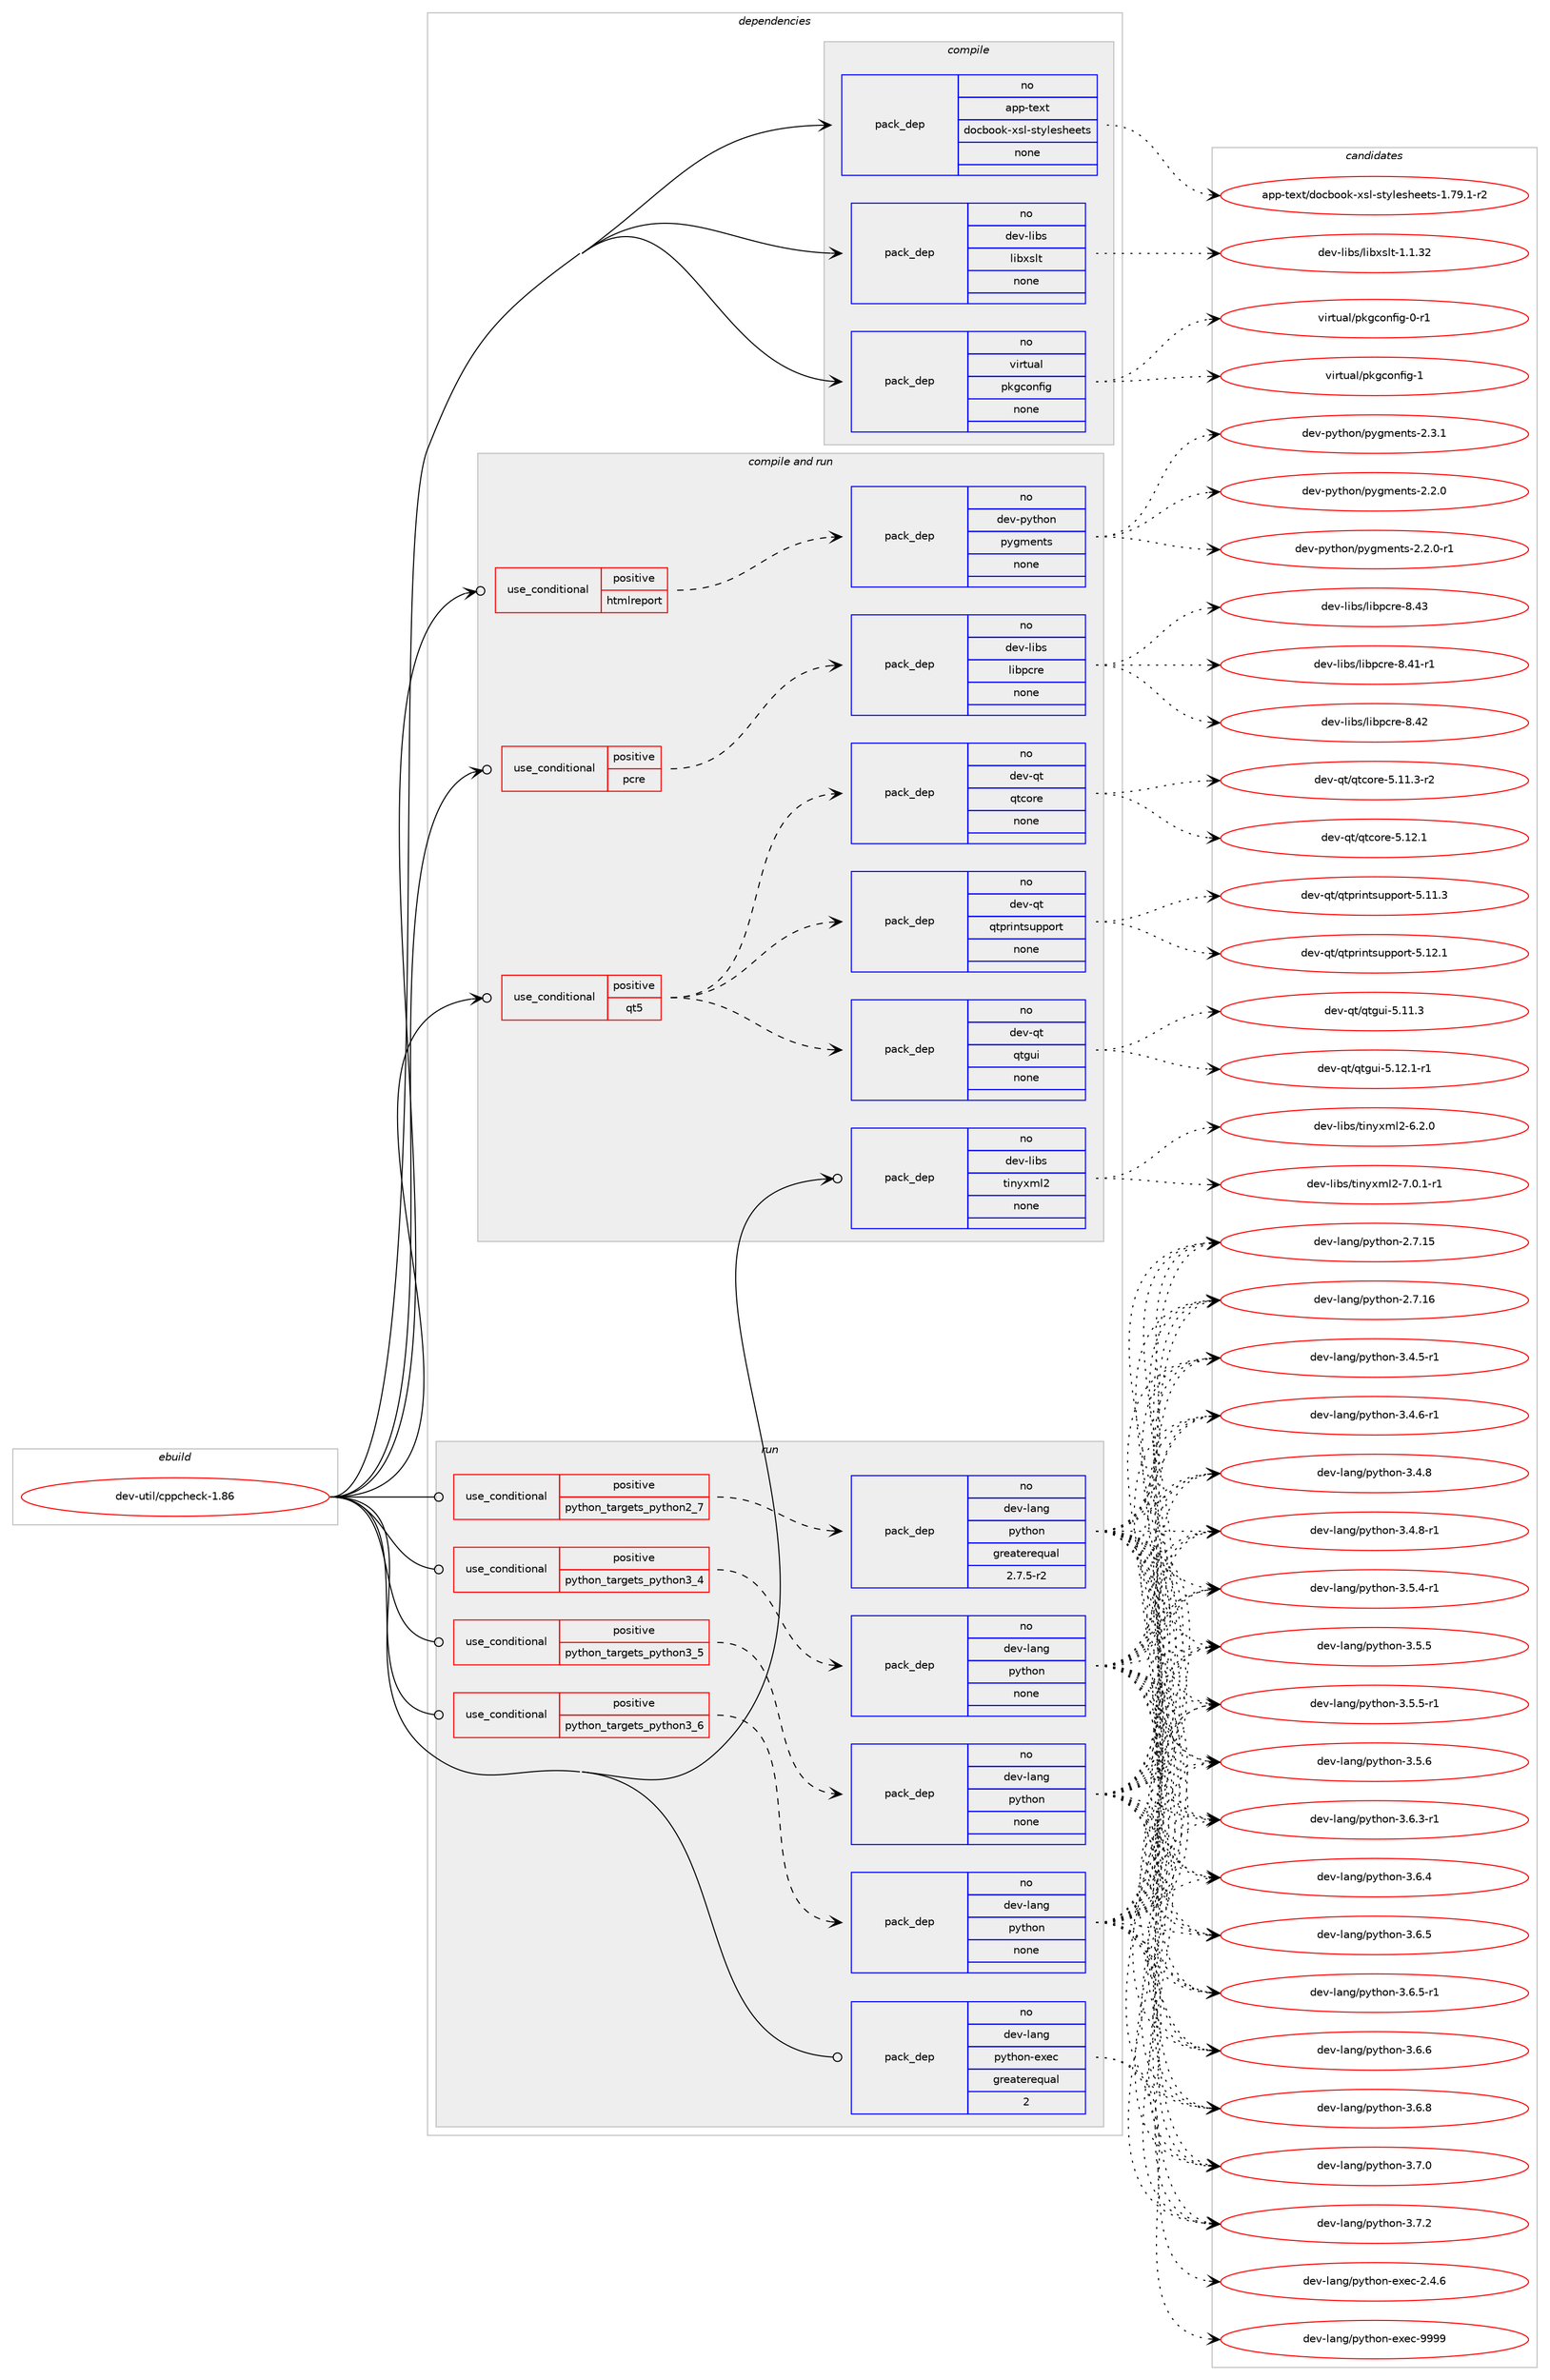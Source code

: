 digraph prolog {

# *************
# Graph options
# *************

newrank=true;
concentrate=true;
compound=true;
graph [rankdir=LR,fontname=Helvetica,fontsize=10,ranksep=1.5];#, ranksep=2.5, nodesep=0.2];
edge  [arrowhead=vee];
node  [fontname=Helvetica,fontsize=10];

# **********
# The ebuild
# **********

subgraph cluster_leftcol {
color=gray;
rank=same;
label=<<i>ebuild</i>>;
id [label="dev-util/cppcheck-1.86", color=red, width=4, href="../dev-util/cppcheck-1.86.svg"];
}

# ****************
# The dependencies
# ****************

subgraph cluster_midcol {
color=gray;
label=<<i>dependencies</i>>;
subgraph cluster_compile {
fillcolor="#eeeeee";
style=filled;
label=<<i>compile</i>>;
subgraph pack1095629 {
dependency1542816 [label=<<TABLE BORDER="0" CELLBORDER="1" CELLSPACING="0" CELLPADDING="4" WIDTH="220"><TR><TD ROWSPAN="6" CELLPADDING="30">pack_dep</TD></TR><TR><TD WIDTH="110">no</TD></TR><TR><TD>app-text</TD></TR><TR><TD>docbook-xsl-stylesheets</TD></TR><TR><TD>none</TD></TR><TR><TD></TD></TR></TABLE>>, shape=none, color=blue];
}
id:e -> dependency1542816:w [weight=20,style="solid",arrowhead="vee"];
subgraph pack1095630 {
dependency1542817 [label=<<TABLE BORDER="0" CELLBORDER="1" CELLSPACING="0" CELLPADDING="4" WIDTH="220"><TR><TD ROWSPAN="6" CELLPADDING="30">pack_dep</TD></TR><TR><TD WIDTH="110">no</TD></TR><TR><TD>dev-libs</TD></TR><TR><TD>libxslt</TD></TR><TR><TD>none</TD></TR><TR><TD></TD></TR></TABLE>>, shape=none, color=blue];
}
id:e -> dependency1542817:w [weight=20,style="solid",arrowhead="vee"];
subgraph pack1095631 {
dependency1542818 [label=<<TABLE BORDER="0" CELLBORDER="1" CELLSPACING="0" CELLPADDING="4" WIDTH="220"><TR><TD ROWSPAN="6" CELLPADDING="30">pack_dep</TD></TR><TR><TD WIDTH="110">no</TD></TR><TR><TD>virtual</TD></TR><TR><TD>pkgconfig</TD></TR><TR><TD>none</TD></TR><TR><TD></TD></TR></TABLE>>, shape=none, color=blue];
}
id:e -> dependency1542818:w [weight=20,style="solid",arrowhead="vee"];
}
subgraph cluster_compileandrun {
fillcolor="#eeeeee";
style=filled;
label=<<i>compile and run</i>>;
subgraph cond423570 {
dependency1542819 [label=<<TABLE BORDER="0" CELLBORDER="1" CELLSPACING="0" CELLPADDING="4"><TR><TD ROWSPAN="3" CELLPADDING="10">use_conditional</TD></TR><TR><TD>positive</TD></TR><TR><TD>htmlreport</TD></TR></TABLE>>, shape=none, color=red];
subgraph pack1095632 {
dependency1542820 [label=<<TABLE BORDER="0" CELLBORDER="1" CELLSPACING="0" CELLPADDING="4" WIDTH="220"><TR><TD ROWSPAN="6" CELLPADDING="30">pack_dep</TD></TR><TR><TD WIDTH="110">no</TD></TR><TR><TD>dev-python</TD></TR><TR><TD>pygments</TD></TR><TR><TD>none</TD></TR><TR><TD></TD></TR></TABLE>>, shape=none, color=blue];
}
dependency1542819:e -> dependency1542820:w [weight=20,style="dashed",arrowhead="vee"];
}
id:e -> dependency1542819:w [weight=20,style="solid",arrowhead="odotvee"];
subgraph cond423571 {
dependency1542821 [label=<<TABLE BORDER="0" CELLBORDER="1" CELLSPACING="0" CELLPADDING="4"><TR><TD ROWSPAN="3" CELLPADDING="10">use_conditional</TD></TR><TR><TD>positive</TD></TR><TR><TD>pcre</TD></TR></TABLE>>, shape=none, color=red];
subgraph pack1095633 {
dependency1542822 [label=<<TABLE BORDER="0" CELLBORDER="1" CELLSPACING="0" CELLPADDING="4" WIDTH="220"><TR><TD ROWSPAN="6" CELLPADDING="30">pack_dep</TD></TR><TR><TD WIDTH="110">no</TD></TR><TR><TD>dev-libs</TD></TR><TR><TD>libpcre</TD></TR><TR><TD>none</TD></TR><TR><TD></TD></TR></TABLE>>, shape=none, color=blue];
}
dependency1542821:e -> dependency1542822:w [weight=20,style="dashed",arrowhead="vee"];
}
id:e -> dependency1542821:w [weight=20,style="solid",arrowhead="odotvee"];
subgraph cond423572 {
dependency1542823 [label=<<TABLE BORDER="0" CELLBORDER="1" CELLSPACING="0" CELLPADDING="4"><TR><TD ROWSPAN="3" CELLPADDING="10">use_conditional</TD></TR><TR><TD>positive</TD></TR><TR><TD>qt5</TD></TR></TABLE>>, shape=none, color=red];
subgraph pack1095634 {
dependency1542824 [label=<<TABLE BORDER="0" CELLBORDER="1" CELLSPACING="0" CELLPADDING="4" WIDTH="220"><TR><TD ROWSPAN="6" CELLPADDING="30">pack_dep</TD></TR><TR><TD WIDTH="110">no</TD></TR><TR><TD>dev-qt</TD></TR><TR><TD>qtcore</TD></TR><TR><TD>none</TD></TR><TR><TD></TD></TR></TABLE>>, shape=none, color=blue];
}
dependency1542823:e -> dependency1542824:w [weight=20,style="dashed",arrowhead="vee"];
subgraph pack1095635 {
dependency1542825 [label=<<TABLE BORDER="0" CELLBORDER="1" CELLSPACING="0" CELLPADDING="4" WIDTH="220"><TR><TD ROWSPAN="6" CELLPADDING="30">pack_dep</TD></TR><TR><TD WIDTH="110">no</TD></TR><TR><TD>dev-qt</TD></TR><TR><TD>qtgui</TD></TR><TR><TD>none</TD></TR><TR><TD></TD></TR></TABLE>>, shape=none, color=blue];
}
dependency1542823:e -> dependency1542825:w [weight=20,style="dashed",arrowhead="vee"];
subgraph pack1095636 {
dependency1542826 [label=<<TABLE BORDER="0" CELLBORDER="1" CELLSPACING="0" CELLPADDING="4" WIDTH="220"><TR><TD ROWSPAN="6" CELLPADDING="30">pack_dep</TD></TR><TR><TD WIDTH="110">no</TD></TR><TR><TD>dev-qt</TD></TR><TR><TD>qtprintsupport</TD></TR><TR><TD>none</TD></TR><TR><TD></TD></TR></TABLE>>, shape=none, color=blue];
}
dependency1542823:e -> dependency1542826:w [weight=20,style="dashed",arrowhead="vee"];
}
id:e -> dependency1542823:w [weight=20,style="solid",arrowhead="odotvee"];
subgraph pack1095637 {
dependency1542827 [label=<<TABLE BORDER="0" CELLBORDER="1" CELLSPACING="0" CELLPADDING="4" WIDTH="220"><TR><TD ROWSPAN="6" CELLPADDING="30">pack_dep</TD></TR><TR><TD WIDTH="110">no</TD></TR><TR><TD>dev-libs</TD></TR><TR><TD>tinyxml2</TD></TR><TR><TD>none</TD></TR><TR><TD></TD></TR></TABLE>>, shape=none, color=blue];
}
id:e -> dependency1542827:w [weight=20,style="solid",arrowhead="odotvee"];
}
subgraph cluster_run {
fillcolor="#eeeeee";
style=filled;
label=<<i>run</i>>;
subgraph cond423573 {
dependency1542828 [label=<<TABLE BORDER="0" CELLBORDER="1" CELLSPACING="0" CELLPADDING="4"><TR><TD ROWSPAN="3" CELLPADDING="10">use_conditional</TD></TR><TR><TD>positive</TD></TR><TR><TD>python_targets_python2_7</TD></TR></TABLE>>, shape=none, color=red];
subgraph pack1095638 {
dependency1542829 [label=<<TABLE BORDER="0" CELLBORDER="1" CELLSPACING="0" CELLPADDING="4" WIDTH="220"><TR><TD ROWSPAN="6" CELLPADDING="30">pack_dep</TD></TR><TR><TD WIDTH="110">no</TD></TR><TR><TD>dev-lang</TD></TR><TR><TD>python</TD></TR><TR><TD>greaterequal</TD></TR><TR><TD>2.7.5-r2</TD></TR></TABLE>>, shape=none, color=blue];
}
dependency1542828:e -> dependency1542829:w [weight=20,style="dashed",arrowhead="vee"];
}
id:e -> dependency1542828:w [weight=20,style="solid",arrowhead="odot"];
subgraph cond423574 {
dependency1542830 [label=<<TABLE BORDER="0" CELLBORDER="1" CELLSPACING="0" CELLPADDING="4"><TR><TD ROWSPAN="3" CELLPADDING="10">use_conditional</TD></TR><TR><TD>positive</TD></TR><TR><TD>python_targets_python3_4</TD></TR></TABLE>>, shape=none, color=red];
subgraph pack1095639 {
dependency1542831 [label=<<TABLE BORDER="0" CELLBORDER="1" CELLSPACING="0" CELLPADDING="4" WIDTH="220"><TR><TD ROWSPAN="6" CELLPADDING="30">pack_dep</TD></TR><TR><TD WIDTH="110">no</TD></TR><TR><TD>dev-lang</TD></TR><TR><TD>python</TD></TR><TR><TD>none</TD></TR><TR><TD></TD></TR></TABLE>>, shape=none, color=blue];
}
dependency1542830:e -> dependency1542831:w [weight=20,style="dashed",arrowhead="vee"];
}
id:e -> dependency1542830:w [weight=20,style="solid",arrowhead="odot"];
subgraph cond423575 {
dependency1542832 [label=<<TABLE BORDER="0" CELLBORDER="1" CELLSPACING="0" CELLPADDING="4"><TR><TD ROWSPAN="3" CELLPADDING="10">use_conditional</TD></TR><TR><TD>positive</TD></TR><TR><TD>python_targets_python3_5</TD></TR></TABLE>>, shape=none, color=red];
subgraph pack1095640 {
dependency1542833 [label=<<TABLE BORDER="0" CELLBORDER="1" CELLSPACING="0" CELLPADDING="4" WIDTH="220"><TR><TD ROWSPAN="6" CELLPADDING="30">pack_dep</TD></TR><TR><TD WIDTH="110">no</TD></TR><TR><TD>dev-lang</TD></TR><TR><TD>python</TD></TR><TR><TD>none</TD></TR><TR><TD></TD></TR></TABLE>>, shape=none, color=blue];
}
dependency1542832:e -> dependency1542833:w [weight=20,style="dashed",arrowhead="vee"];
}
id:e -> dependency1542832:w [weight=20,style="solid",arrowhead="odot"];
subgraph cond423576 {
dependency1542834 [label=<<TABLE BORDER="0" CELLBORDER="1" CELLSPACING="0" CELLPADDING="4"><TR><TD ROWSPAN="3" CELLPADDING="10">use_conditional</TD></TR><TR><TD>positive</TD></TR><TR><TD>python_targets_python3_6</TD></TR></TABLE>>, shape=none, color=red];
subgraph pack1095641 {
dependency1542835 [label=<<TABLE BORDER="0" CELLBORDER="1" CELLSPACING="0" CELLPADDING="4" WIDTH="220"><TR><TD ROWSPAN="6" CELLPADDING="30">pack_dep</TD></TR><TR><TD WIDTH="110">no</TD></TR><TR><TD>dev-lang</TD></TR><TR><TD>python</TD></TR><TR><TD>none</TD></TR><TR><TD></TD></TR></TABLE>>, shape=none, color=blue];
}
dependency1542834:e -> dependency1542835:w [weight=20,style="dashed",arrowhead="vee"];
}
id:e -> dependency1542834:w [weight=20,style="solid",arrowhead="odot"];
subgraph pack1095642 {
dependency1542836 [label=<<TABLE BORDER="0" CELLBORDER="1" CELLSPACING="0" CELLPADDING="4" WIDTH="220"><TR><TD ROWSPAN="6" CELLPADDING="30">pack_dep</TD></TR><TR><TD WIDTH="110">no</TD></TR><TR><TD>dev-lang</TD></TR><TR><TD>python-exec</TD></TR><TR><TD>greaterequal</TD></TR><TR><TD>2</TD></TR></TABLE>>, shape=none, color=blue];
}
id:e -> dependency1542836:w [weight=20,style="solid",arrowhead="odot"];
}
}

# **************
# The candidates
# **************

subgraph cluster_choices {
rank=same;
color=gray;
label=<<i>candidates</i>>;

subgraph choice1095629 {
color=black;
nodesep=1;
choice97112112451161011201164710011199981111111074512011510845115116121108101115104101101116115454946555746494511450 [label="app-text/docbook-xsl-stylesheets-1.79.1-r2", color=red, width=4,href="../app-text/docbook-xsl-stylesheets-1.79.1-r2.svg"];
dependency1542816:e -> choice97112112451161011201164710011199981111111074512011510845115116121108101115104101101116115454946555746494511450:w [style=dotted,weight="100"];
}
subgraph choice1095630 {
color=black;
nodesep=1;
choice1001011184510810598115471081059812011510811645494649465150 [label="dev-libs/libxslt-1.1.32", color=red, width=4,href="../dev-libs/libxslt-1.1.32.svg"];
dependency1542817:e -> choice1001011184510810598115471081059812011510811645494649465150:w [style=dotted,weight="100"];
}
subgraph choice1095631 {
color=black;
nodesep=1;
choice11810511411611797108471121071039911111010210510345484511449 [label="virtual/pkgconfig-0-r1", color=red, width=4,href="../virtual/pkgconfig-0-r1.svg"];
choice1181051141161179710847112107103991111101021051034549 [label="virtual/pkgconfig-1", color=red, width=4,href="../virtual/pkgconfig-1.svg"];
dependency1542818:e -> choice11810511411611797108471121071039911111010210510345484511449:w [style=dotted,weight="100"];
dependency1542818:e -> choice1181051141161179710847112107103991111101021051034549:w [style=dotted,weight="100"];
}
subgraph choice1095632 {
color=black;
nodesep=1;
choice1001011184511212111610411111047112121103109101110116115455046504648 [label="dev-python/pygments-2.2.0", color=red, width=4,href="../dev-python/pygments-2.2.0.svg"];
choice10010111845112121116104111110471121211031091011101161154550465046484511449 [label="dev-python/pygments-2.2.0-r1", color=red, width=4,href="../dev-python/pygments-2.2.0-r1.svg"];
choice1001011184511212111610411111047112121103109101110116115455046514649 [label="dev-python/pygments-2.3.1", color=red, width=4,href="../dev-python/pygments-2.3.1.svg"];
dependency1542820:e -> choice1001011184511212111610411111047112121103109101110116115455046504648:w [style=dotted,weight="100"];
dependency1542820:e -> choice10010111845112121116104111110471121211031091011101161154550465046484511449:w [style=dotted,weight="100"];
dependency1542820:e -> choice1001011184511212111610411111047112121103109101110116115455046514649:w [style=dotted,weight="100"];
}
subgraph choice1095633 {
color=black;
nodesep=1;
choice100101118451081059811547108105981129911410145564652494511449 [label="dev-libs/libpcre-8.41-r1", color=red, width=4,href="../dev-libs/libpcre-8.41-r1.svg"];
choice10010111845108105981154710810598112991141014556465250 [label="dev-libs/libpcre-8.42", color=red, width=4,href="../dev-libs/libpcre-8.42.svg"];
choice10010111845108105981154710810598112991141014556465251 [label="dev-libs/libpcre-8.43", color=red, width=4,href="../dev-libs/libpcre-8.43.svg"];
dependency1542822:e -> choice100101118451081059811547108105981129911410145564652494511449:w [style=dotted,weight="100"];
dependency1542822:e -> choice10010111845108105981154710810598112991141014556465250:w [style=dotted,weight="100"];
dependency1542822:e -> choice10010111845108105981154710810598112991141014556465251:w [style=dotted,weight="100"];
}
subgraph choice1095634 {
color=black;
nodesep=1;
choice100101118451131164711311699111114101455346494946514511450 [label="dev-qt/qtcore-5.11.3-r2", color=red, width=4,href="../dev-qt/qtcore-5.11.3-r2.svg"];
choice10010111845113116471131169911111410145534649504649 [label="dev-qt/qtcore-5.12.1", color=red, width=4,href="../dev-qt/qtcore-5.12.1.svg"];
dependency1542824:e -> choice100101118451131164711311699111114101455346494946514511450:w [style=dotted,weight="100"];
dependency1542824:e -> choice10010111845113116471131169911111410145534649504649:w [style=dotted,weight="100"];
}
subgraph choice1095635 {
color=black;
nodesep=1;
choice100101118451131164711311610311710545534649494651 [label="dev-qt/qtgui-5.11.3", color=red, width=4,href="../dev-qt/qtgui-5.11.3.svg"];
choice1001011184511311647113116103117105455346495046494511449 [label="dev-qt/qtgui-5.12.1-r1", color=red, width=4,href="../dev-qt/qtgui-5.12.1-r1.svg"];
dependency1542825:e -> choice100101118451131164711311610311710545534649494651:w [style=dotted,weight="100"];
dependency1542825:e -> choice1001011184511311647113116103117105455346495046494511449:w [style=dotted,weight="100"];
}
subgraph choice1095636 {
color=black;
nodesep=1;
choice100101118451131164711311611211410511011611511711211211111411645534649494651 [label="dev-qt/qtprintsupport-5.11.3", color=red, width=4,href="../dev-qt/qtprintsupport-5.11.3.svg"];
choice100101118451131164711311611211410511011611511711211211111411645534649504649 [label="dev-qt/qtprintsupport-5.12.1", color=red, width=4,href="../dev-qt/qtprintsupport-5.12.1.svg"];
dependency1542826:e -> choice100101118451131164711311611211410511011611511711211211111411645534649494651:w [style=dotted,weight="100"];
dependency1542826:e -> choice100101118451131164711311611211410511011611511711211211111411645534649504649:w [style=dotted,weight="100"];
}
subgraph choice1095637 {
color=black;
nodesep=1;
choice10010111845108105981154711610511012112010910850455446504648 [label="dev-libs/tinyxml2-6.2.0", color=red, width=4,href="../dev-libs/tinyxml2-6.2.0.svg"];
choice100101118451081059811547116105110121120109108504555464846494511449 [label="dev-libs/tinyxml2-7.0.1-r1", color=red, width=4,href="../dev-libs/tinyxml2-7.0.1-r1.svg"];
dependency1542827:e -> choice10010111845108105981154711610511012112010910850455446504648:w [style=dotted,weight="100"];
dependency1542827:e -> choice100101118451081059811547116105110121120109108504555464846494511449:w [style=dotted,weight="100"];
}
subgraph choice1095638 {
color=black;
nodesep=1;
choice10010111845108971101034711212111610411111045504655464953 [label="dev-lang/python-2.7.15", color=red, width=4,href="../dev-lang/python-2.7.15.svg"];
choice10010111845108971101034711212111610411111045504655464954 [label="dev-lang/python-2.7.16", color=red, width=4,href="../dev-lang/python-2.7.16.svg"];
choice1001011184510897110103471121211161041111104551465246534511449 [label="dev-lang/python-3.4.5-r1", color=red, width=4,href="../dev-lang/python-3.4.5-r1.svg"];
choice1001011184510897110103471121211161041111104551465246544511449 [label="dev-lang/python-3.4.6-r1", color=red, width=4,href="../dev-lang/python-3.4.6-r1.svg"];
choice100101118451089711010347112121116104111110455146524656 [label="dev-lang/python-3.4.8", color=red, width=4,href="../dev-lang/python-3.4.8.svg"];
choice1001011184510897110103471121211161041111104551465246564511449 [label="dev-lang/python-3.4.8-r1", color=red, width=4,href="../dev-lang/python-3.4.8-r1.svg"];
choice1001011184510897110103471121211161041111104551465346524511449 [label="dev-lang/python-3.5.4-r1", color=red, width=4,href="../dev-lang/python-3.5.4-r1.svg"];
choice100101118451089711010347112121116104111110455146534653 [label="dev-lang/python-3.5.5", color=red, width=4,href="../dev-lang/python-3.5.5.svg"];
choice1001011184510897110103471121211161041111104551465346534511449 [label="dev-lang/python-3.5.5-r1", color=red, width=4,href="../dev-lang/python-3.5.5-r1.svg"];
choice100101118451089711010347112121116104111110455146534654 [label="dev-lang/python-3.5.6", color=red, width=4,href="../dev-lang/python-3.5.6.svg"];
choice1001011184510897110103471121211161041111104551465446514511449 [label="dev-lang/python-3.6.3-r1", color=red, width=4,href="../dev-lang/python-3.6.3-r1.svg"];
choice100101118451089711010347112121116104111110455146544652 [label="dev-lang/python-3.6.4", color=red, width=4,href="../dev-lang/python-3.6.4.svg"];
choice100101118451089711010347112121116104111110455146544653 [label="dev-lang/python-3.6.5", color=red, width=4,href="../dev-lang/python-3.6.5.svg"];
choice1001011184510897110103471121211161041111104551465446534511449 [label="dev-lang/python-3.6.5-r1", color=red, width=4,href="../dev-lang/python-3.6.5-r1.svg"];
choice100101118451089711010347112121116104111110455146544654 [label="dev-lang/python-3.6.6", color=red, width=4,href="../dev-lang/python-3.6.6.svg"];
choice100101118451089711010347112121116104111110455146544656 [label="dev-lang/python-3.6.8", color=red, width=4,href="../dev-lang/python-3.6.8.svg"];
choice100101118451089711010347112121116104111110455146554648 [label="dev-lang/python-3.7.0", color=red, width=4,href="../dev-lang/python-3.7.0.svg"];
choice100101118451089711010347112121116104111110455146554650 [label="dev-lang/python-3.7.2", color=red, width=4,href="../dev-lang/python-3.7.2.svg"];
dependency1542829:e -> choice10010111845108971101034711212111610411111045504655464953:w [style=dotted,weight="100"];
dependency1542829:e -> choice10010111845108971101034711212111610411111045504655464954:w [style=dotted,weight="100"];
dependency1542829:e -> choice1001011184510897110103471121211161041111104551465246534511449:w [style=dotted,weight="100"];
dependency1542829:e -> choice1001011184510897110103471121211161041111104551465246544511449:w [style=dotted,weight="100"];
dependency1542829:e -> choice100101118451089711010347112121116104111110455146524656:w [style=dotted,weight="100"];
dependency1542829:e -> choice1001011184510897110103471121211161041111104551465246564511449:w [style=dotted,weight="100"];
dependency1542829:e -> choice1001011184510897110103471121211161041111104551465346524511449:w [style=dotted,weight="100"];
dependency1542829:e -> choice100101118451089711010347112121116104111110455146534653:w [style=dotted,weight="100"];
dependency1542829:e -> choice1001011184510897110103471121211161041111104551465346534511449:w [style=dotted,weight="100"];
dependency1542829:e -> choice100101118451089711010347112121116104111110455146534654:w [style=dotted,weight="100"];
dependency1542829:e -> choice1001011184510897110103471121211161041111104551465446514511449:w [style=dotted,weight="100"];
dependency1542829:e -> choice100101118451089711010347112121116104111110455146544652:w [style=dotted,weight="100"];
dependency1542829:e -> choice100101118451089711010347112121116104111110455146544653:w [style=dotted,weight="100"];
dependency1542829:e -> choice1001011184510897110103471121211161041111104551465446534511449:w [style=dotted,weight="100"];
dependency1542829:e -> choice100101118451089711010347112121116104111110455146544654:w [style=dotted,weight="100"];
dependency1542829:e -> choice100101118451089711010347112121116104111110455146544656:w [style=dotted,weight="100"];
dependency1542829:e -> choice100101118451089711010347112121116104111110455146554648:w [style=dotted,weight="100"];
dependency1542829:e -> choice100101118451089711010347112121116104111110455146554650:w [style=dotted,weight="100"];
}
subgraph choice1095639 {
color=black;
nodesep=1;
choice10010111845108971101034711212111610411111045504655464953 [label="dev-lang/python-2.7.15", color=red, width=4,href="../dev-lang/python-2.7.15.svg"];
choice10010111845108971101034711212111610411111045504655464954 [label="dev-lang/python-2.7.16", color=red, width=4,href="../dev-lang/python-2.7.16.svg"];
choice1001011184510897110103471121211161041111104551465246534511449 [label="dev-lang/python-3.4.5-r1", color=red, width=4,href="../dev-lang/python-3.4.5-r1.svg"];
choice1001011184510897110103471121211161041111104551465246544511449 [label="dev-lang/python-3.4.6-r1", color=red, width=4,href="../dev-lang/python-3.4.6-r1.svg"];
choice100101118451089711010347112121116104111110455146524656 [label="dev-lang/python-3.4.8", color=red, width=4,href="../dev-lang/python-3.4.8.svg"];
choice1001011184510897110103471121211161041111104551465246564511449 [label="dev-lang/python-3.4.8-r1", color=red, width=4,href="../dev-lang/python-3.4.8-r1.svg"];
choice1001011184510897110103471121211161041111104551465346524511449 [label="dev-lang/python-3.5.4-r1", color=red, width=4,href="../dev-lang/python-3.5.4-r1.svg"];
choice100101118451089711010347112121116104111110455146534653 [label="dev-lang/python-3.5.5", color=red, width=4,href="../dev-lang/python-3.5.5.svg"];
choice1001011184510897110103471121211161041111104551465346534511449 [label="dev-lang/python-3.5.5-r1", color=red, width=4,href="../dev-lang/python-3.5.5-r1.svg"];
choice100101118451089711010347112121116104111110455146534654 [label="dev-lang/python-3.5.6", color=red, width=4,href="../dev-lang/python-3.5.6.svg"];
choice1001011184510897110103471121211161041111104551465446514511449 [label="dev-lang/python-3.6.3-r1", color=red, width=4,href="../dev-lang/python-3.6.3-r1.svg"];
choice100101118451089711010347112121116104111110455146544652 [label="dev-lang/python-3.6.4", color=red, width=4,href="../dev-lang/python-3.6.4.svg"];
choice100101118451089711010347112121116104111110455146544653 [label="dev-lang/python-3.6.5", color=red, width=4,href="../dev-lang/python-3.6.5.svg"];
choice1001011184510897110103471121211161041111104551465446534511449 [label="dev-lang/python-3.6.5-r1", color=red, width=4,href="../dev-lang/python-3.6.5-r1.svg"];
choice100101118451089711010347112121116104111110455146544654 [label="dev-lang/python-3.6.6", color=red, width=4,href="../dev-lang/python-3.6.6.svg"];
choice100101118451089711010347112121116104111110455146544656 [label="dev-lang/python-3.6.8", color=red, width=4,href="../dev-lang/python-3.6.8.svg"];
choice100101118451089711010347112121116104111110455146554648 [label="dev-lang/python-3.7.0", color=red, width=4,href="../dev-lang/python-3.7.0.svg"];
choice100101118451089711010347112121116104111110455146554650 [label="dev-lang/python-3.7.2", color=red, width=4,href="../dev-lang/python-3.7.2.svg"];
dependency1542831:e -> choice10010111845108971101034711212111610411111045504655464953:w [style=dotted,weight="100"];
dependency1542831:e -> choice10010111845108971101034711212111610411111045504655464954:w [style=dotted,weight="100"];
dependency1542831:e -> choice1001011184510897110103471121211161041111104551465246534511449:w [style=dotted,weight="100"];
dependency1542831:e -> choice1001011184510897110103471121211161041111104551465246544511449:w [style=dotted,weight="100"];
dependency1542831:e -> choice100101118451089711010347112121116104111110455146524656:w [style=dotted,weight="100"];
dependency1542831:e -> choice1001011184510897110103471121211161041111104551465246564511449:w [style=dotted,weight="100"];
dependency1542831:e -> choice1001011184510897110103471121211161041111104551465346524511449:w [style=dotted,weight="100"];
dependency1542831:e -> choice100101118451089711010347112121116104111110455146534653:w [style=dotted,weight="100"];
dependency1542831:e -> choice1001011184510897110103471121211161041111104551465346534511449:w [style=dotted,weight="100"];
dependency1542831:e -> choice100101118451089711010347112121116104111110455146534654:w [style=dotted,weight="100"];
dependency1542831:e -> choice1001011184510897110103471121211161041111104551465446514511449:w [style=dotted,weight="100"];
dependency1542831:e -> choice100101118451089711010347112121116104111110455146544652:w [style=dotted,weight="100"];
dependency1542831:e -> choice100101118451089711010347112121116104111110455146544653:w [style=dotted,weight="100"];
dependency1542831:e -> choice1001011184510897110103471121211161041111104551465446534511449:w [style=dotted,weight="100"];
dependency1542831:e -> choice100101118451089711010347112121116104111110455146544654:w [style=dotted,weight="100"];
dependency1542831:e -> choice100101118451089711010347112121116104111110455146544656:w [style=dotted,weight="100"];
dependency1542831:e -> choice100101118451089711010347112121116104111110455146554648:w [style=dotted,weight="100"];
dependency1542831:e -> choice100101118451089711010347112121116104111110455146554650:w [style=dotted,weight="100"];
}
subgraph choice1095640 {
color=black;
nodesep=1;
choice10010111845108971101034711212111610411111045504655464953 [label="dev-lang/python-2.7.15", color=red, width=4,href="../dev-lang/python-2.7.15.svg"];
choice10010111845108971101034711212111610411111045504655464954 [label="dev-lang/python-2.7.16", color=red, width=4,href="../dev-lang/python-2.7.16.svg"];
choice1001011184510897110103471121211161041111104551465246534511449 [label="dev-lang/python-3.4.5-r1", color=red, width=4,href="../dev-lang/python-3.4.5-r1.svg"];
choice1001011184510897110103471121211161041111104551465246544511449 [label="dev-lang/python-3.4.6-r1", color=red, width=4,href="../dev-lang/python-3.4.6-r1.svg"];
choice100101118451089711010347112121116104111110455146524656 [label="dev-lang/python-3.4.8", color=red, width=4,href="../dev-lang/python-3.4.8.svg"];
choice1001011184510897110103471121211161041111104551465246564511449 [label="dev-lang/python-3.4.8-r1", color=red, width=4,href="../dev-lang/python-3.4.8-r1.svg"];
choice1001011184510897110103471121211161041111104551465346524511449 [label="dev-lang/python-3.5.4-r1", color=red, width=4,href="../dev-lang/python-3.5.4-r1.svg"];
choice100101118451089711010347112121116104111110455146534653 [label="dev-lang/python-3.5.5", color=red, width=4,href="../dev-lang/python-3.5.5.svg"];
choice1001011184510897110103471121211161041111104551465346534511449 [label="dev-lang/python-3.5.5-r1", color=red, width=4,href="../dev-lang/python-3.5.5-r1.svg"];
choice100101118451089711010347112121116104111110455146534654 [label="dev-lang/python-3.5.6", color=red, width=4,href="../dev-lang/python-3.5.6.svg"];
choice1001011184510897110103471121211161041111104551465446514511449 [label="dev-lang/python-3.6.3-r1", color=red, width=4,href="../dev-lang/python-3.6.3-r1.svg"];
choice100101118451089711010347112121116104111110455146544652 [label="dev-lang/python-3.6.4", color=red, width=4,href="../dev-lang/python-3.6.4.svg"];
choice100101118451089711010347112121116104111110455146544653 [label="dev-lang/python-3.6.5", color=red, width=4,href="../dev-lang/python-3.6.5.svg"];
choice1001011184510897110103471121211161041111104551465446534511449 [label="dev-lang/python-3.6.5-r1", color=red, width=4,href="../dev-lang/python-3.6.5-r1.svg"];
choice100101118451089711010347112121116104111110455146544654 [label="dev-lang/python-3.6.6", color=red, width=4,href="../dev-lang/python-3.6.6.svg"];
choice100101118451089711010347112121116104111110455146544656 [label="dev-lang/python-3.6.8", color=red, width=4,href="../dev-lang/python-3.6.8.svg"];
choice100101118451089711010347112121116104111110455146554648 [label="dev-lang/python-3.7.0", color=red, width=4,href="../dev-lang/python-3.7.0.svg"];
choice100101118451089711010347112121116104111110455146554650 [label="dev-lang/python-3.7.2", color=red, width=4,href="../dev-lang/python-3.7.2.svg"];
dependency1542833:e -> choice10010111845108971101034711212111610411111045504655464953:w [style=dotted,weight="100"];
dependency1542833:e -> choice10010111845108971101034711212111610411111045504655464954:w [style=dotted,weight="100"];
dependency1542833:e -> choice1001011184510897110103471121211161041111104551465246534511449:w [style=dotted,weight="100"];
dependency1542833:e -> choice1001011184510897110103471121211161041111104551465246544511449:w [style=dotted,weight="100"];
dependency1542833:e -> choice100101118451089711010347112121116104111110455146524656:w [style=dotted,weight="100"];
dependency1542833:e -> choice1001011184510897110103471121211161041111104551465246564511449:w [style=dotted,weight="100"];
dependency1542833:e -> choice1001011184510897110103471121211161041111104551465346524511449:w [style=dotted,weight="100"];
dependency1542833:e -> choice100101118451089711010347112121116104111110455146534653:w [style=dotted,weight="100"];
dependency1542833:e -> choice1001011184510897110103471121211161041111104551465346534511449:w [style=dotted,weight="100"];
dependency1542833:e -> choice100101118451089711010347112121116104111110455146534654:w [style=dotted,weight="100"];
dependency1542833:e -> choice1001011184510897110103471121211161041111104551465446514511449:w [style=dotted,weight="100"];
dependency1542833:e -> choice100101118451089711010347112121116104111110455146544652:w [style=dotted,weight="100"];
dependency1542833:e -> choice100101118451089711010347112121116104111110455146544653:w [style=dotted,weight="100"];
dependency1542833:e -> choice1001011184510897110103471121211161041111104551465446534511449:w [style=dotted,weight="100"];
dependency1542833:e -> choice100101118451089711010347112121116104111110455146544654:w [style=dotted,weight="100"];
dependency1542833:e -> choice100101118451089711010347112121116104111110455146544656:w [style=dotted,weight="100"];
dependency1542833:e -> choice100101118451089711010347112121116104111110455146554648:w [style=dotted,weight="100"];
dependency1542833:e -> choice100101118451089711010347112121116104111110455146554650:w [style=dotted,weight="100"];
}
subgraph choice1095641 {
color=black;
nodesep=1;
choice10010111845108971101034711212111610411111045504655464953 [label="dev-lang/python-2.7.15", color=red, width=4,href="../dev-lang/python-2.7.15.svg"];
choice10010111845108971101034711212111610411111045504655464954 [label="dev-lang/python-2.7.16", color=red, width=4,href="../dev-lang/python-2.7.16.svg"];
choice1001011184510897110103471121211161041111104551465246534511449 [label="dev-lang/python-3.4.5-r1", color=red, width=4,href="../dev-lang/python-3.4.5-r1.svg"];
choice1001011184510897110103471121211161041111104551465246544511449 [label="dev-lang/python-3.4.6-r1", color=red, width=4,href="../dev-lang/python-3.4.6-r1.svg"];
choice100101118451089711010347112121116104111110455146524656 [label="dev-lang/python-3.4.8", color=red, width=4,href="../dev-lang/python-3.4.8.svg"];
choice1001011184510897110103471121211161041111104551465246564511449 [label="dev-lang/python-3.4.8-r1", color=red, width=4,href="../dev-lang/python-3.4.8-r1.svg"];
choice1001011184510897110103471121211161041111104551465346524511449 [label="dev-lang/python-3.5.4-r1", color=red, width=4,href="../dev-lang/python-3.5.4-r1.svg"];
choice100101118451089711010347112121116104111110455146534653 [label="dev-lang/python-3.5.5", color=red, width=4,href="../dev-lang/python-3.5.5.svg"];
choice1001011184510897110103471121211161041111104551465346534511449 [label="dev-lang/python-3.5.5-r1", color=red, width=4,href="../dev-lang/python-3.5.5-r1.svg"];
choice100101118451089711010347112121116104111110455146534654 [label="dev-lang/python-3.5.6", color=red, width=4,href="../dev-lang/python-3.5.6.svg"];
choice1001011184510897110103471121211161041111104551465446514511449 [label="dev-lang/python-3.6.3-r1", color=red, width=4,href="../dev-lang/python-3.6.3-r1.svg"];
choice100101118451089711010347112121116104111110455146544652 [label="dev-lang/python-3.6.4", color=red, width=4,href="../dev-lang/python-3.6.4.svg"];
choice100101118451089711010347112121116104111110455146544653 [label="dev-lang/python-3.6.5", color=red, width=4,href="../dev-lang/python-3.6.5.svg"];
choice1001011184510897110103471121211161041111104551465446534511449 [label="dev-lang/python-3.6.5-r1", color=red, width=4,href="../dev-lang/python-3.6.5-r1.svg"];
choice100101118451089711010347112121116104111110455146544654 [label="dev-lang/python-3.6.6", color=red, width=4,href="../dev-lang/python-3.6.6.svg"];
choice100101118451089711010347112121116104111110455146544656 [label="dev-lang/python-3.6.8", color=red, width=4,href="../dev-lang/python-3.6.8.svg"];
choice100101118451089711010347112121116104111110455146554648 [label="dev-lang/python-3.7.0", color=red, width=4,href="../dev-lang/python-3.7.0.svg"];
choice100101118451089711010347112121116104111110455146554650 [label="dev-lang/python-3.7.2", color=red, width=4,href="../dev-lang/python-3.7.2.svg"];
dependency1542835:e -> choice10010111845108971101034711212111610411111045504655464953:w [style=dotted,weight="100"];
dependency1542835:e -> choice10010111845108971101034711212111610411111045504655464954:w [style=dotted,weight="100"];
dependency1542835:e -> choice1001011184510897110103471121211161041111104551465246534511449:w [style=dotted,weight="100"];
dependency1542835:e -> choice1001011184510897110103471121211161041111104551465246544511449:w [style=dotted,weight="100"];
dependency1542835:e -> choice100101118451089711010347112121116104111110455146524656:w [style=dotted,weight="100"];
dependency1542835:e -> choice1001011184510897110103471121211161041111104551465246564511449:w [style=dotted,weight="100"];
dependency1542835:e -> choice1001011184510897110103471121211161041111104551465346524511449:w [style=dotted,weight="100"];
dependency1542835:e -> choice100101118451089711010347112121116104111110455146534653:w [style=dotted,weight="100"];
dependency1542835:e -> choice1001011184510897110103471121211161041111104551465346534511449:w [style=dotted,weight="100"];
dependency1542835:e -> choice100101118451089711010347112121116104111110455146534654:w [style=dotted,weight="100"];
dependency1542835:e -> choice1001011184510897110103471121211161041111104551465446514511449:w [style=dotted,weight="100"];
dependency1542835:e -> choice100101118451089711010347112121116104111110455146544652:w [style=dotted,weight="100"];
dependency1542835:e -> choice100101118451089711010347112121116104111110455146544653:w [style=dotted,weight="100"];
dependency1542835:e -> choice1001011184510897110103471121211161041111104551465446534511449:w [style=dotted,weight="100"];
dependency1542835:e -> choice100101118451089711010347112121116104111110455146544654:w [style=dotted,weight="100"];
dependency1542835:e -> choice100101118451089711010347112121116104111110455146544656:w [style=dotted,weight="100"];
dependency1542835:e -> choice100101118451089711010347112121116104111110455146554648:w [style=dotted,weight="100"];
dependency1542835:e -> choice100101118451089711010347112121116104111110455146554650:w [style=dotted,weight="100"];
}
subgraph choice1095642 {
color=black;
nodesep=1;
choice1001011184510897110103471121211161041111104510112010199455046524654 [label="dev-lang/python-exec-2.4.6", color=red, width=4,href="../dev-lang/python-exec-2.4.6.svg"];
choice10010111845108971101034711212111610411111045101120101994557575757 [label="dev-lang/python-exec-9999", color=red, width=4,href="../dev-lang/python-exec-9999.svg"];
dependency1542836:e -> choice1001011184510897110103471121211161041111104510112010199455046524654:w [style=dotted,weight="100"];
dependency1542836:e -> choice10010111845108971101034711212111610411111045101120101994557575757:w [style=dotted,weight="100"];
}
}

}

